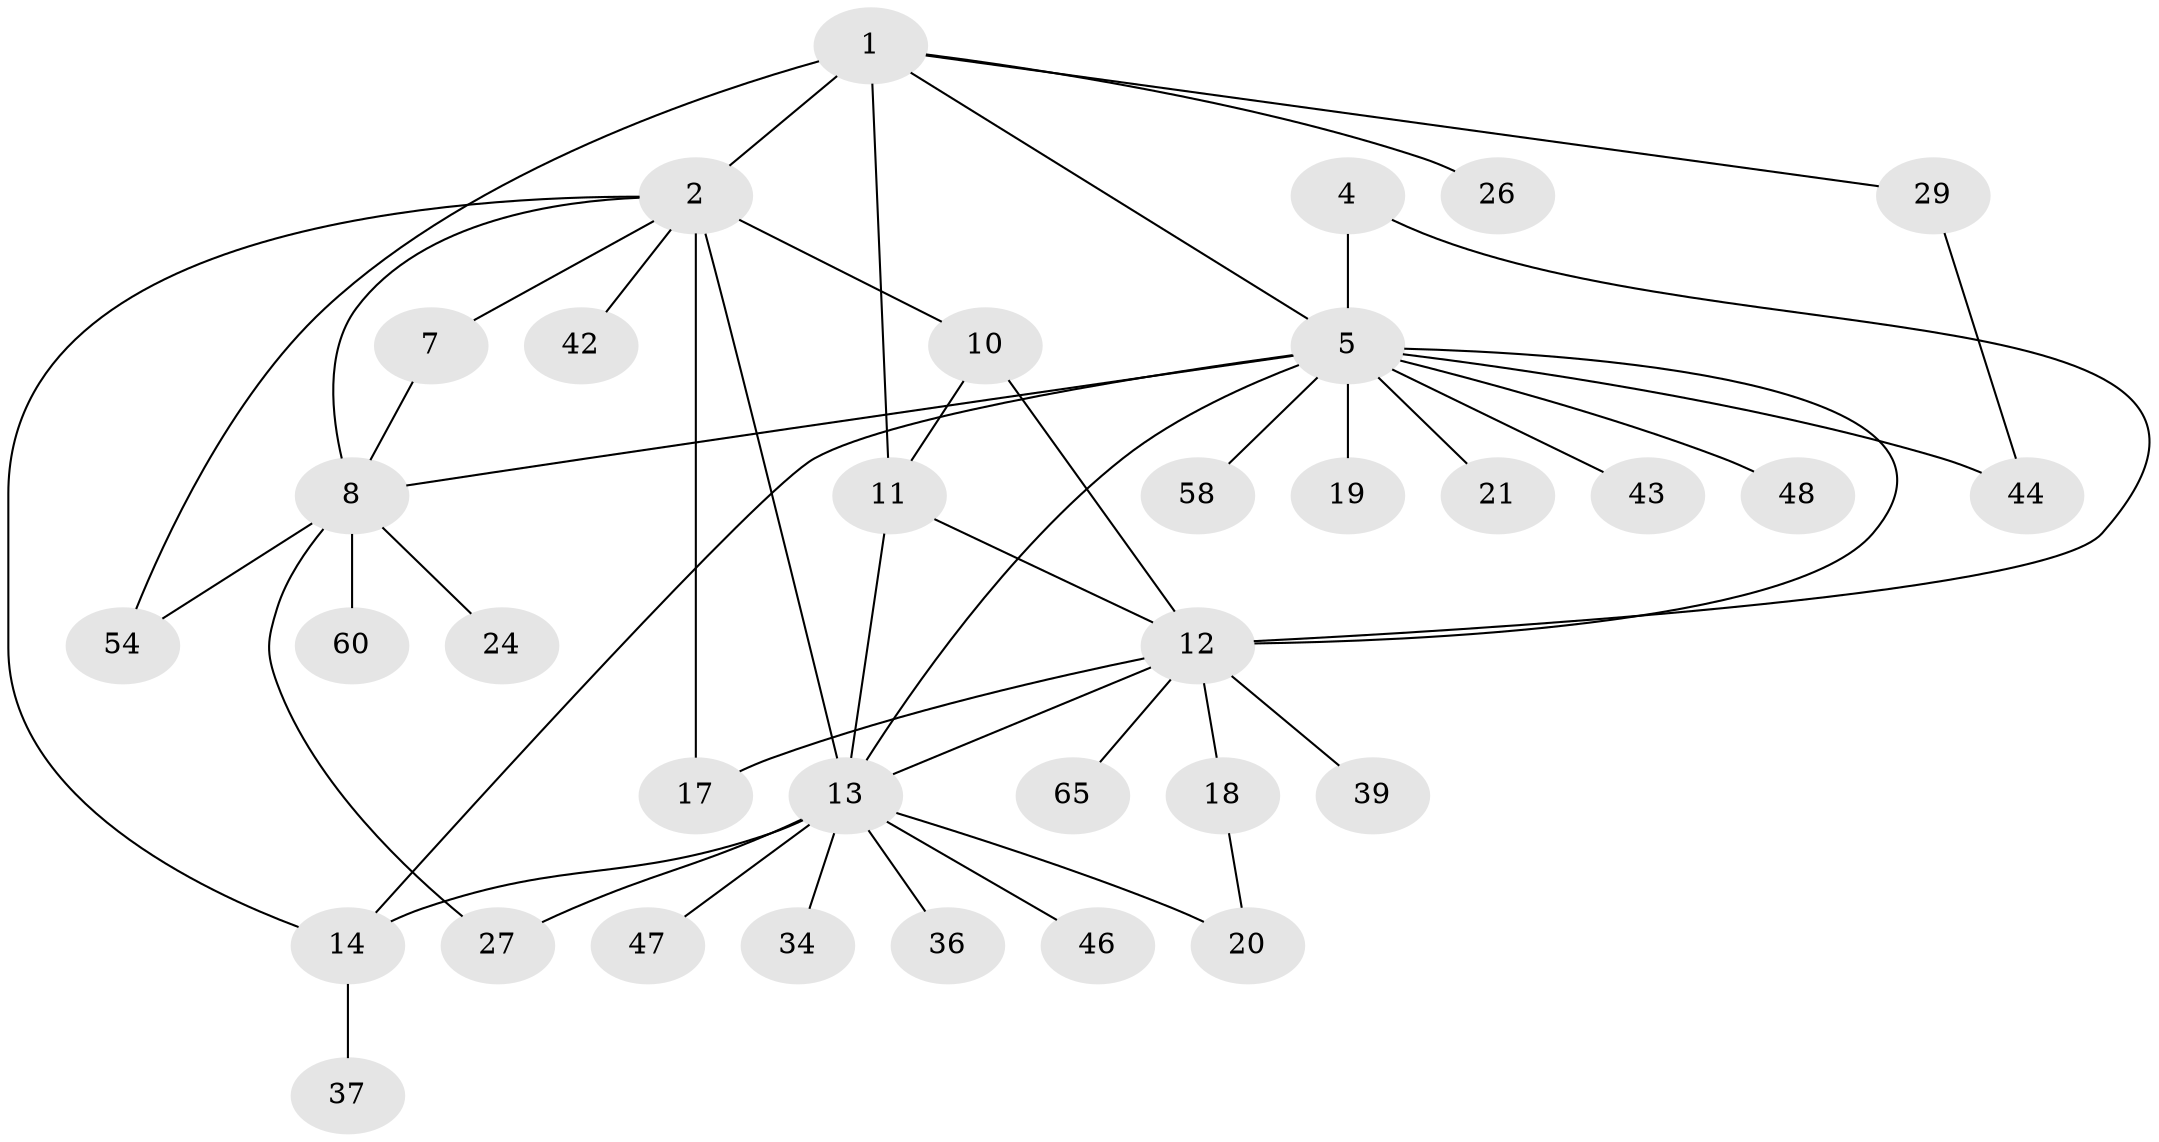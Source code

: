 // original degree distribution, {5: 0.057971014492753624, 6: 0.043478260869565216, 8: 0.014492753623188406, 2: 0.2463768115942029, 7: 0.043478260869565216, 3: 0.11594202898550725, 4: 0.014492753623188406, 9: 0.014492753623188406, 10: 0.014492753623188406, 1: 0.43478260869565216}
// Generated by graph-tools (version 1.1) at 2025/15/03/09/25 04:15:50]
// undirected, 34 vertices, 49 edges
graph export_dot {
graph [start="1"]
  node [color=gray90,style=filled];
  1 [super="+3"];
  2 [super="+9"];
  4 [super="+67+31"];
  5 [super="+40+6"];
  7;
  8;
  10;
  11;
  12 [super="+35"];
  13 [super="+15+28+63"];
  14 [super="+38+33"];
  17 [super="+25+56+51+45"];
  18;
  19 [super="+30"];
  20;
  21;
  24;
  26;
  27;
  29;
  34;
  36;
  37;
  39;
  42;
  43;
  44 [super="+55+66"];
  46;
  47;
  48;
  54;
  58;
  60;
  65;
  1 -- 2 [weight=2];
  1 -- 5;
  1 -- 11;
  1 -- 54;
  1 -- 26;
  1 -- 29;
  2 -- 42;
  2 -- 13 [weight=2];
  2 -- 14;
  2 -- 17 [weight=2];
  2 -- 7;
  2 -- 8;
  2 -- 10;
  4 -- 5 [weight=2];
  4 -- 12;
  5 -- 12;
  5 -- 19;
  5 -- 44;
  5 -- 14;
  5 -- 8;
  5 -- 43;
  5 -- 13;
  5 -- 48;
  5 -- 21;
  5 -- 58;
  7 -- 8;
  8 -- 24;
  8 -- 27;
  8 -- 54;
  8 -- 60;
  10 -- 11;
  10 -- 12;
  11 -- 12;
  11 -- 13;
  12 -- 13;
  12 -- 17;
  12 -- 18;
  12 -- 39;
  12 -- 65;
  13 -- 14 [weight=2];
  13 -- 36;
  13 -- 34;
  13 -- 46;
  13 -- 47;
  13 -- 20;
  13 -- 27;
  14 -- 37;
  18 -- 20;
  29 -- 44;
}
